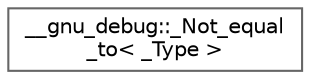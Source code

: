 digraph "Graphical Class Hierarchy"
{
 // LATEX_PDF_SIZE
  bgcolor="transparent";
  edge [fontname=Helvetica,fontsize=10,labelfontname=Helvetica,labelfontsize=10];
  node [fontname=Helvetica,fontsize=10,shape=box,height=0.2,width=0.4];
  rankdir="LR";
  Node0 [id="Node000000",label="__gnu_debug::_Not_equal\l_to\< _Type \>",height=0.2,width=0.4,color="grey40", fillcolor="white", style="filled",URL="$class____gnu__debug_1_1___not__equal__to.html",tooltip=" "];
}

